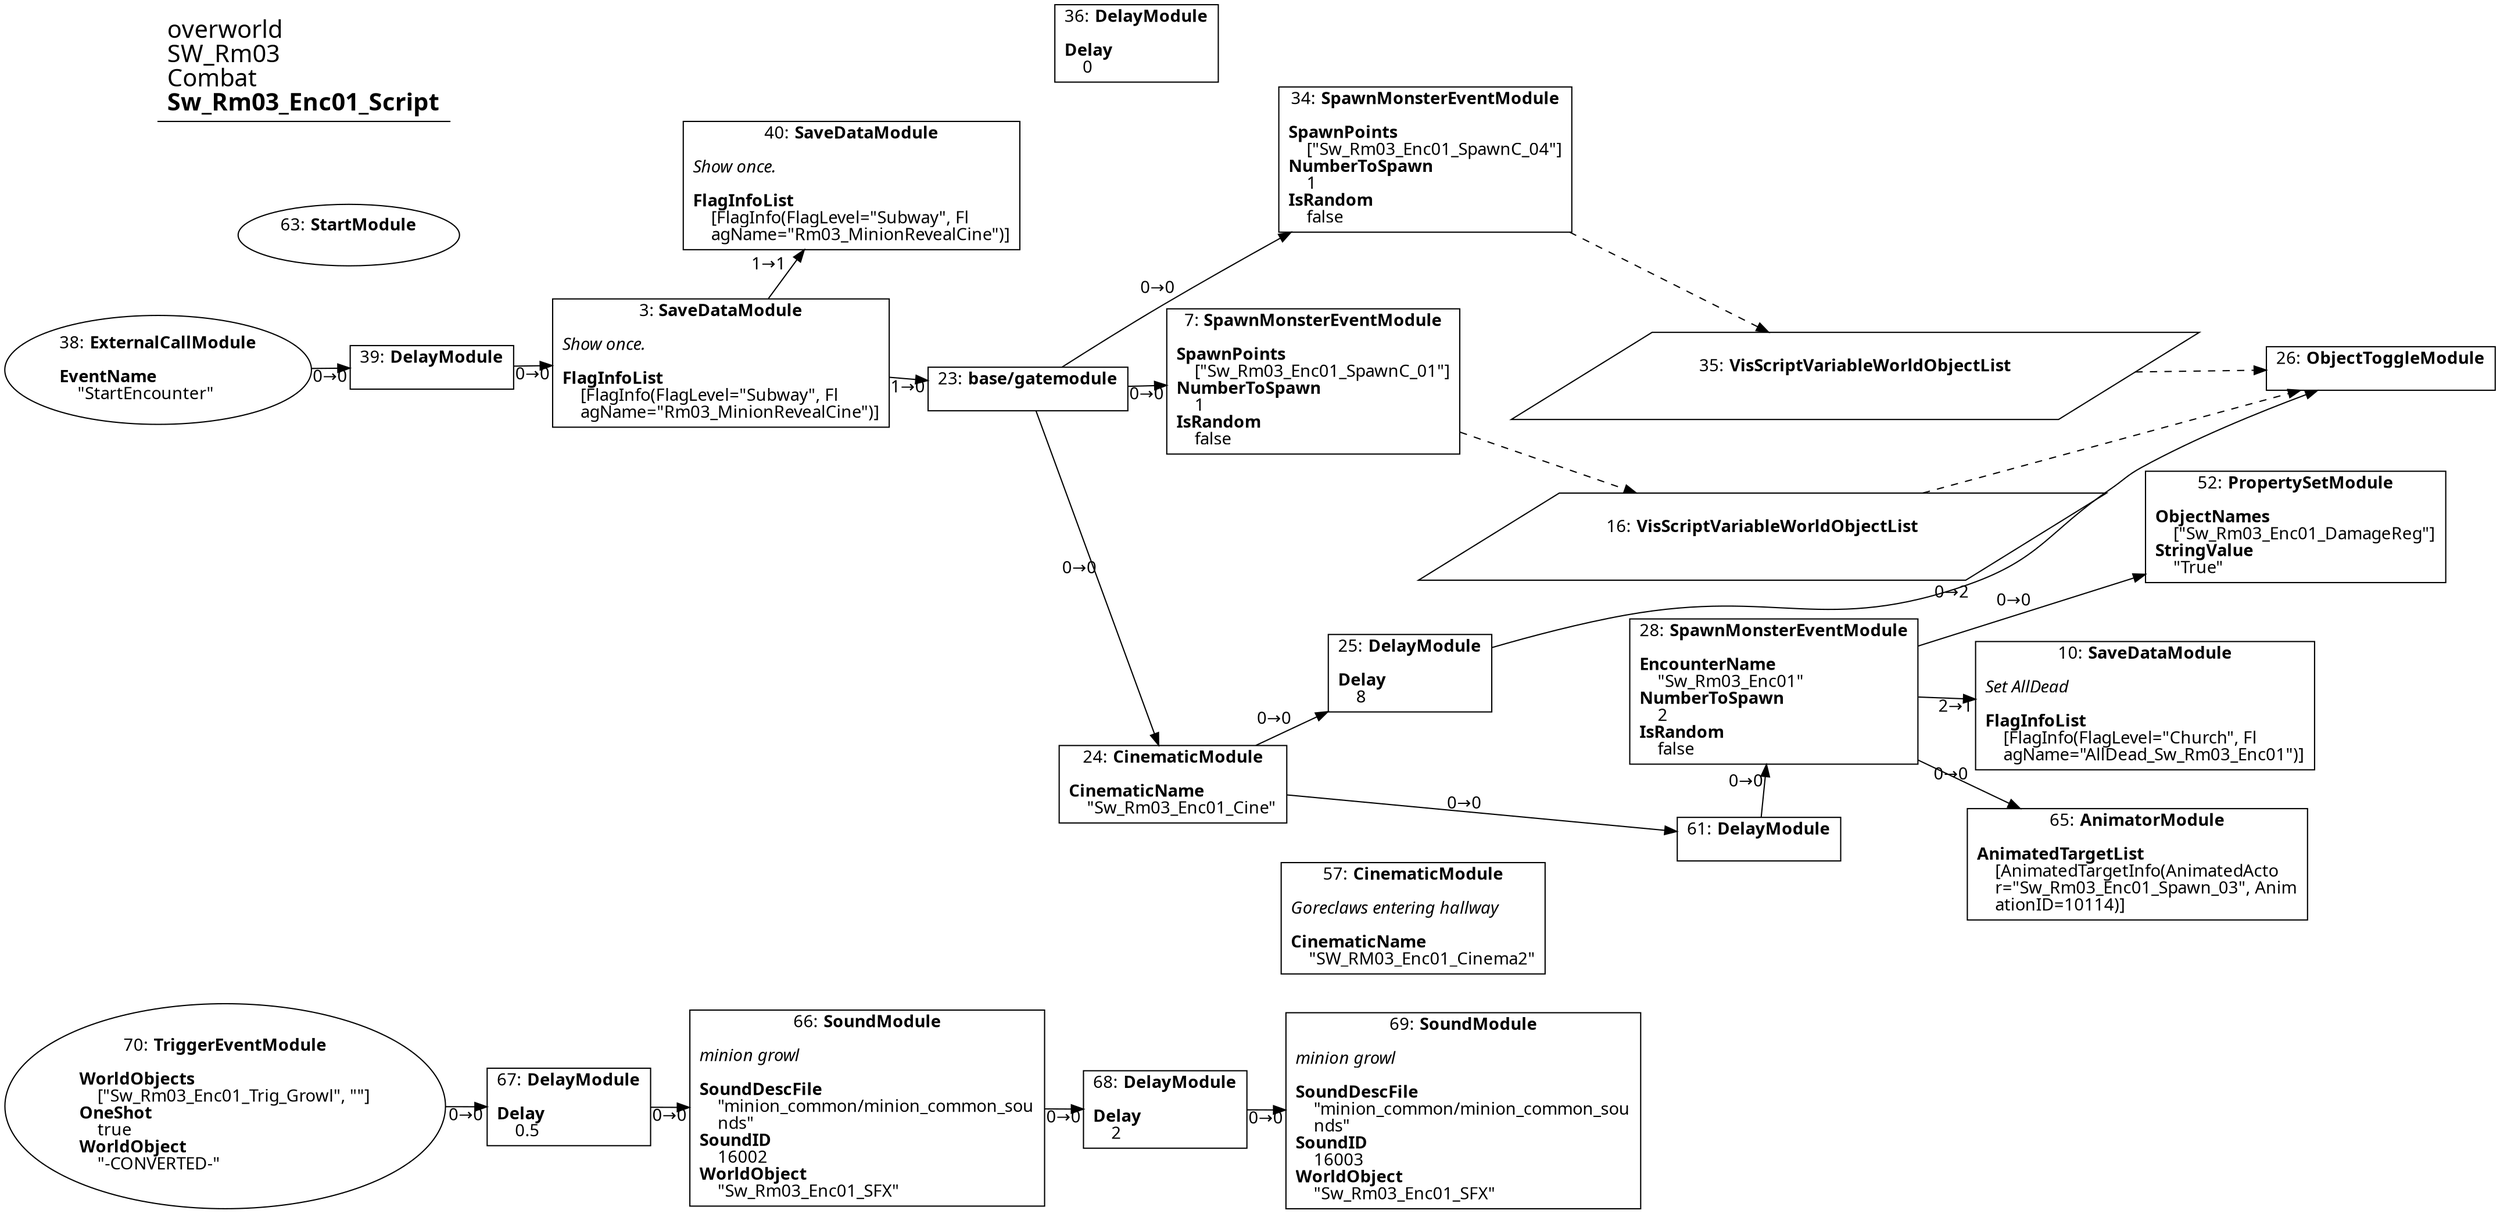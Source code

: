digraph {
    layout = fdp;
    overlap = prism;
    sep = "+16";
    splines = spline;

    node [ shape = box ];

    graph [ fontname = "Segoe UI" ];
    node [ fontname = "Segoe UI" ];
    edge [ fontname = "Segoe UI" ];

    3 [ label = <3: <b>SaveDataModule</b><br/><br/><i>Show once.<br align="left"/></i><br align="left"/><b>FlagInfoList</b><br align="left"/>    [FlagInfo(FlagLevel=&quot;Subway&quot;, Fl<br align="left"/>    agName=&quot;Rm03_MinionRevealCine&quot;)]<br align="left"/>> ];
    3 [ pos = "0.12200001,-0.11800001!" ];
    3 -> 23 [ label = "1→0" ];
    3 -> 40 [ label = "1→1" ];

    7 [ label = <7: <b>SpawnMonsterEventModule</b><br/><br/><b>SpawnPoints</b><br align="left"/>    [&quot;Sw_Rm03_Enc01_SpawnC_01&quot;]<br align="left"/><b>NumberToSpawn</b><br align="left"/>    1<br align="left"/><b>IsRandom</b><br align="left"/>    false<br align="left"/>> ];
    7 [ pos = "0.68,-0.141!" ];
    7 -> 16 [ style = dashed ];

    10 [ label = <10: <b>SaveDataModule</b><br/><br/><i>Set AllDead<br align="left"/></i><br align="left"/><b>FlagInfoList</b><br align="left"/>    [FlagInfo(FlagLevel=&quot;Church&quot;, Fl<br align="left"/>    agName=&quot;AllDead_Sw_Rm03_Enc01&quot;)]<br align="left"/>> ];
    10 [ pos = "1.5550001,-0.47100002!" ];

    16 [ label = <16: <b>VisScriptVariableWorldObjectList</b><br/><br/>> ];
    16 [ shape = parallelogram ]
    16 [ pos = "0.961,-0.252!" ];

    23 [ label = <23: <b>base/gatemodule</b><br/><br/>> ];
    23 [ pos = "0.363,-0.141!" ];
    23 -> 7 [ label = "0→0" ];
    23 -> 24 [ label = "0→0" ];
    23 -> 34 [ label = "0→0" ];

    24 [ label = <24: <b>CinematicModule</b><br/><br/><b>CinematicName</b><br align="left"/>    &quot;Sw_Rm03_Enc01_Cine&quot;<br align="left"/>> ];
    24 [ pos = "0.49600002,-0.587!" ];
    24 -> 25 [ label = "0→0" ];
    24 -> 61 [ label = "0→0" ];

    25 [ label = <25: <b>DelayModule</b><br/><br/><b>Delay</b><br align="left"/>    8<br align="left"/>> ];
    25 [ pos = "0.717,-0.45400003!" ];
    25 -> 26 [ label = "0→2" ];

    26 [ label = <26: <b>ObjectToggleModule</b><br/><br/>> ];
    26 [ pos = "1.2620001,-0.109000005!" ];
    16 -> 26 [ style = dashed ];
    35 -> 26 [ style = dashed ];

    28 [ label = <28: <b>SpawnMonsterEventModule</b><br/><br/><b>EncounterName</b><br align="left"/>    &quot;Sw_Rm03_Enc01&quot;<br align="left"/><b>NumberToSpawn</b><br align="left"/>    2<br align="left"/><b>IsRandom</b><br align="left"/>    false<br align="left"/>> ];
    28 [ pos = "1.269,-0.448!" ];
    28 -> 10 [ label = "2→1" ];
    28 -> 52 [ label = "0→0" ];
    28 -> 65 [ label = "0→0" ];

    34 [ label = <34: <b>SpawnMonsterEventModule</b><br/><br/><b>SpawnPoints</b><br align="left"/>    [&quot;Sw_Rm03_Enc01_SpawnC_04&quot;]<br align="left"/><b>NumberToSpawn</b><br align="left"/>    1<br align="left"/><b>IsRandom</b><br align="left"/>    false<br align="left"/>> ];
    34 [ pos = "0.68100005,0.14!" ];
    34 -> 35 [ style = dashed ];

    35 [ label = <35: <b>VisScriptVariableWorldObjectList</b><br/><br/>> ];
    35 [ shape = parallelogram ]
    35 [ pos = "0.961,-0.113000005!" ];

    36 [ label = <36: <b>DelayModule</b><br/><br/><b>Delay</b><br align="left"/>    0<br align="left"/>> ];
    36 [ pos = "0.48400003,0.224!" ];

    38 [ label = <38: <b>ExternalCallModule</b><br/><br/><b>EventName</b><br align="left"/>    &quot;StartEncounter&quot;<br align="left"/>> ];
    38 [ shape = oval ]
    38 [ pos = "-0.27,-0.11800001!" ];
    38 -> 39 [ label = "0→0" ];

    39 [ label = <39: <b>DelayModule</b><br/><br/>> ];
    39 [ pos = "-0.040000003,-0.11800001!" ];
    39 -> 3 [ label = "0→0" ];

    40 [ label = <40: <b>SaveDataModule</b><br/><br/><i>Show once.<br align="left"/></i><br align="left"/><b>FlagInfoList</b><br align="left"/>    [FlagInfo(FlagLevel=&quot;Subway&quot;, Fl<br align="left"/>    agName=&quot;Rm03_MinionRevealCine&quot;)]<br align="left"/>> ];
    40 [ pos = "0.27600002,0.116000004!" ];

    52 [ label = <52: <b>PropertySetModule</b><br/><br/><b>ObjectNames</b><br align="left"/>    [&quot;Sw_Rm03_Enc01_DamageReg&quot;]<br align="left"/><b>StringValue</b><br align="left"/>    &quot;True&quot;<br align="left"/>> ];
    52 [ pos = "1.559,-0.323!" ];

    57 [ label = <57: <b>CinematicModule</b><br/><br/><i>Goreclaws entering hallway<br align="left"/></i><br align="left"/><b>CinematicName</b><br align="left"/>    &quot;SW_RM03_Enc01_Cinema2&quot;<br align="left"/>> ];
    57 [ pos = "0.716,-0.71500003!" ];

    61 [ label = <61: <b>DelayModule</b><br/><br/>> ];
    61 [ pos = "1.0910001,-0.61300004!" ];
    61 -> 28 [ label = "0→0" ];

    63 [ label = <63: <b>StartModule</b><br/><br/>> ];
    63 [ shape = oval ]
    63 [ pos = "-0.171,0.025!" ];

    65 [ label = <65: <b>AnimatorModule</b><br/><br/><b>AnimatedTargetList</b><br align="left"/>    [AnimatedTargetInfo(AnimatedActo<br align="left"/>    r=&quot;Sw_Rm03_Enc01_Spawn_03&quot;, Anim<br align="left"/>    ationID=10114)]<br align="left"/>> ];
    65 [ pos = "1.559,-0.62200004!" ];

    66 [ label = <66: <b>SoundModule</b><br/><br/><i>minion growl<br align="left"/></i><br align="left"/><b>SoundDescFile</b><br align="left"/>    &quot;minion_common/minion_common_sou<br align="left"/>    nds&quot;<br align="left"/><b>SoundID</b><br align="left"/>    16002<br align="left"/><b>WorldObject</b><br align="left"/>    &quot;Sw_Rm03_Enc01_SFX&quot;<br align="left"/>> ];
    66 [ pos = "0.21900001,-0.938!" ];
    66 -> 68 [ label = "0→0" ];

    67 [ label = <67: <b>DelayModule</b><br/><br/><b>Delay</b><br align="left"/>    0.5<br align="left"/>> ];
    67 [ pos = "0.044000003,-0.938!" ];
    67 -> 66 [ label = "0→0" ];

    68 [ label = <68: <b>DelayModule</b><br/><br/><b>Delay</b><br align="left"/>    2<br align="left"/>> ];
    68 [ pos = "0.43100002,-0.938!" ];
    68 -> 69 [ label = "0→0" ];

    69 [ label = <69: <b>SoundModule</b><br/><br/><i>minion growl<br align="left"/></i><br align="left"/><b>SoundDescFile</b><br align="left"/>    &quot;minion_common/minion_common_sou<br align="left"/>    nds&quot;<br align="left"/><b>SoundID</b><br align="left"/>    16003<br align="left"/><b>WorldObject</b><br align="left"/>    &quot;Sw_Rm03_Enc01_SFX&quot;<br align="left"/>> ];
    69 [ pos = "0.614,-0.938!" ];

    70 [ label = <70: <b>TriggerEventModule</b><br/><br/><b>WorldObjects</b><br align="left"/>    [&quot;Sw_Rm03_Enc01_Trig_Growl&quot;, &quot;&quot;]<br align="left"/><b>OneShot</b><br align="left"/>    true<br align="left"/><b>WorldObject</b><br align="left"/>    &quot;-CONVERTED-&quot;<br align="left"/>> ];
    70 [ shape = oval ]
    70 [ pos = "-0.22200002,-0.938!" ];
    70 -> 67 [ label = "0→0" ];

    title [ pos = "-0.27100003,0.22500001!" ];
    title [ shape = underline ];
    title [ label = <<font point-size="20">overworld<br align="left"/>SW_Rm03<br align="left"/>Combat<br align="left"/><b>Sw_Rm03_Enc01_Script</b><br align="left"/></font>> ];
}
